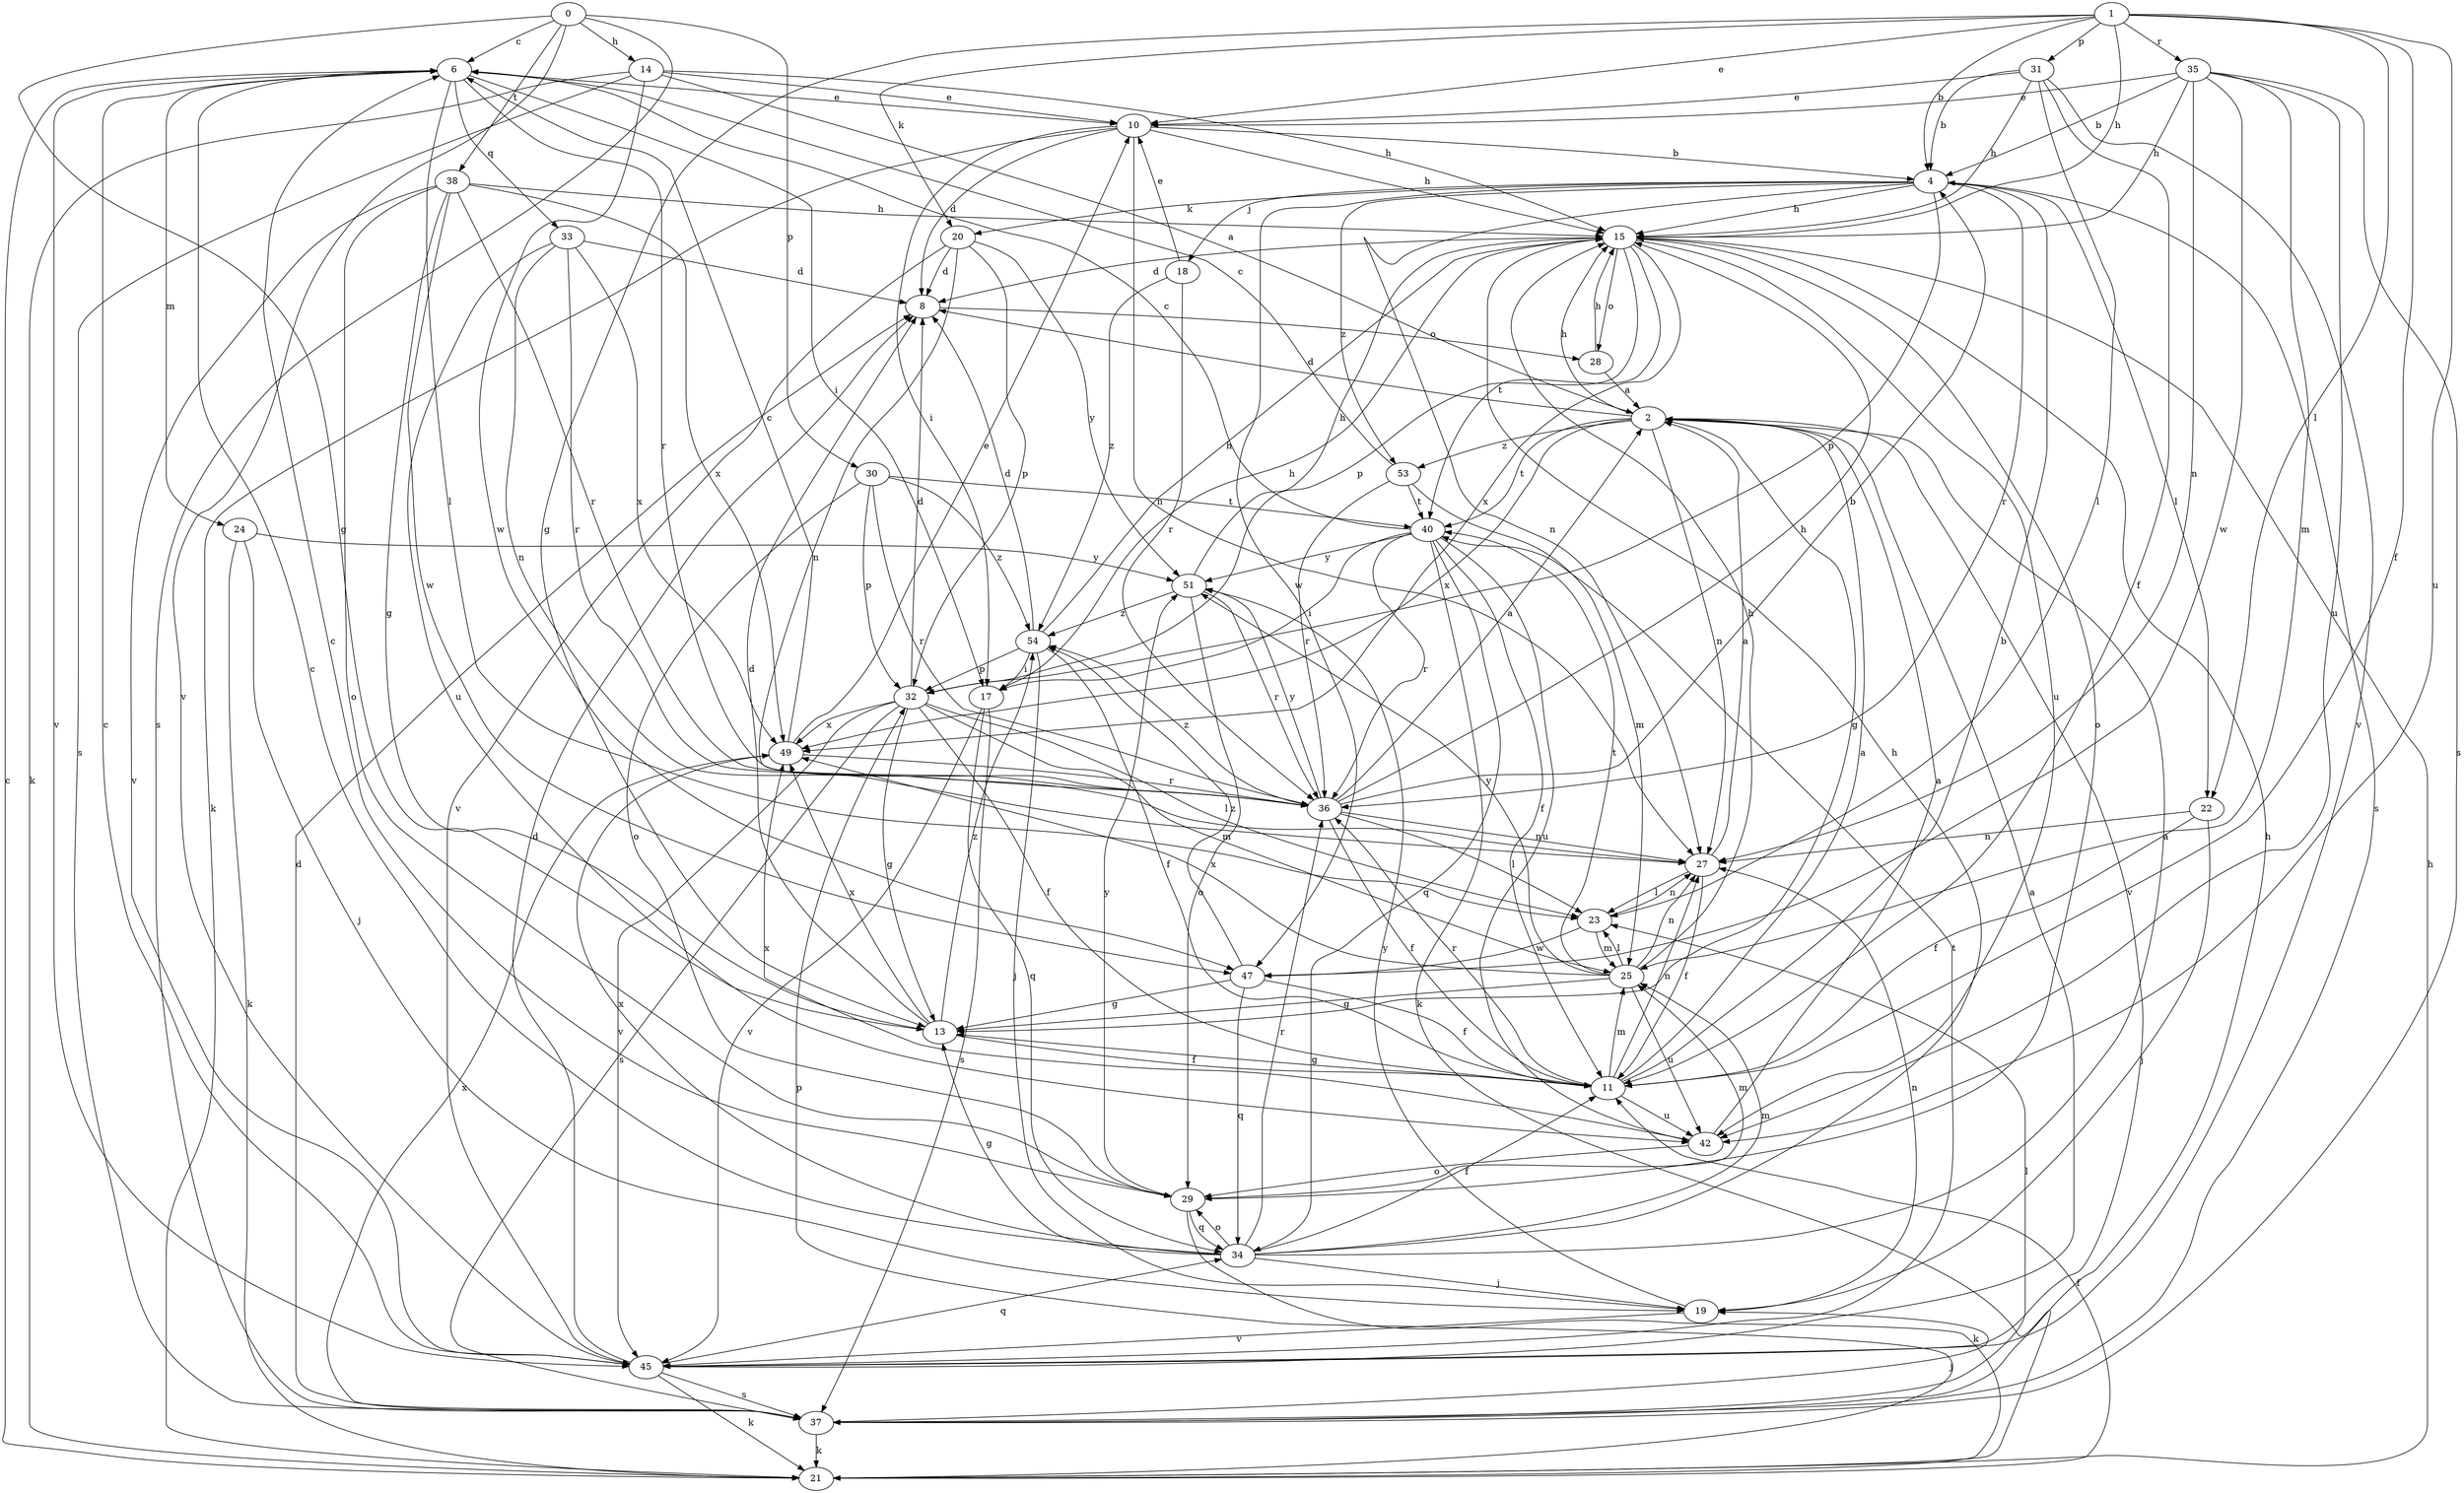 strict digraph  {
0;
1;
2;
4;
6;
8;
10;
11;
13;
14;
15;
17;
18;
19;
20;
21;
22;
23;
24;
25;
27;
28;
29;
30;
31;
32;
33;
34;
35;
36;
37;
38;
40;
42;
45;
47;
49;
51;
53;
54;
0 -> 6  [label=c];
0 -> 13  [label=g];
0 -> 14  [label=h];
0 -> 30  [label=p];
0 -> 37  [label=s];
0 -> 38  [label=t];
0 -> 45  [label=v];
1 -> 4  [label=b];
1 -> 10  [label=e];
1 -> 11  [label=f];
1 -> 13  [label=g];
1 -> 15  [label=h];
1 -> 20  [label=k];
1 -> 22  [label=l];
1 -> 31  [label=p];
1 -> 35  [label=r];
1 -> 42  [label=u];
2 -> 8  [label=d];
2 -> 13  [label=g];
2 -> 15  [label=h];
2 -> 27  [label=n];
2 -> 40  [label=t];
2 -> 45  [label=v];
2 -> 49  [label=x];
2 -> 53  [label=z];
4 -> 15  [label=h];
4 -> 18  [label=j];
4 -> 20  [label=k];
4 -> 22  [label=l];
4 -> 27  [label=n];
4 -> 32  [label=p];
4 -> 36  [label=r];
4 -> 37  [label=s];
4 -> 47  [label=w];
4 -> 53  [label=z];
6 -> 10  [label=e];
6 -> 17  [label=i];
6 -> 23  [label=l];
6 -> 24  [label=m];
6 -> 33  [label=q];
6 -> 36  [label=r];
6 -> 45  [label=v];
8 -> 28  [label=o];
10 -> 4  [label=b];
10 -> 8  [label=d];
10 -> 15  [label=h];
10 -> 17  [label=i];
10 -> 21  [label=k];
10 -> 27  [label=n];
11 -> 2  [label=a];
11 -> 4  [label=b];
11 -> 13  [label=g];
11 -> 25  [label=m];
11 -> 27  [label=n];
11 -> 36  [label=r];
11 -> 42  [label=u];
13 -> 8  [label=d];
13 -> 11  [label=f];
13 -> 49  [label=x];
13 -> 54  [label=z];
14 -> 2  [label=a];
14 -> 10  [label=e];
14 -> 15  [label=h];
14 -> 21  [label=k];
14 -> 37  [label=s];
14 -> 47  [label=w];
15 -> 8  [label=d];
15 -> 28  [label=o];
15 -> 29  [label=o];
15 -> 32  [label=p];
15 -> 40  [label=t];
15 -> 42  [label=u];
15 -> 49  [label=x];
17 -> 15  [label=h];
17 -> 34  [label=q];
17 -> 37  [label=s];
17 -> 45  [label=v];
18 -> 10  [label=e];
18 -> 36  [label=r];
18 -> 54  [label=z];
19 -> 27  [label=n];
19 -> 45  [label=v];
19 -> 51  [label=y];
20 -> 8  [label=d];
20 -> 27  [label=n];
20 -> 32  [label=p];
20 -> 45  [label=v];
20 -> 51  [label=y];
21 -> 6  [label=c];
21 -> 11  [label=f];
21 -> 15  [label=h];
21 -> 32  [label=p];
22 -> 11  [label=f];
22 -> 19  [label=j];
22 -> 27  [label=n];
23 -> 25  [label=m];
23 -> 27  [label=n];
23 -> 47  [label=w];
24 -> 19  [label=j];
24 -> 21  [label=k];
24 -> 51  [label=y];
25 -> 13  [label=g];
25 -> 15  [label=h];
25 -> 23  [label=l];
25 -> 27  [label=n];
25 -> 40  [label=t];
25 -> 42  [label=u];
25 -> 49  [label=x];
25 -> 51  [label=y];
27 -> 2  [label=a];
27 -> 11  [label=f];
27 -> 23  [label=l];
28 -> 2  [label=a];
28 -> 15  [label=h];
29 -> 6  [label=c];
29 -> 21  [label=k];
29 -> 25  [label=m];
29 -> 34  [label=q];
29 -> 51  [label=y];
30 -> 29  [label=o];
30 -> 32  [label=p];
30 -> 36  [label=r];
30 -> 40  [label=t];
30 -> 54  [label=z];
31 -> 4  [label=b];
31 -> 10  [label=e];
31 -> 11  [label=f];
31 -> 15  [label=h];
31 -> 23  [label=l];
31 -> 45  [label=v];
32 -> 8  [label=d];
32 -> 11  [label=f];
32 -> 13  [label=g];
32 -> 23  [label=l];
32 -> 25  [label=m];
32 -> 37  [label=s];
32 -> 45  [label=v];
32 -> 49  [label=x];
33 -> 8  [label=d];
33 -> 27  [label=n];
33 -> 36  [label=r];
33 -> 42  [label=u];
33 -> 49  [label=x];
34 -> 2  [label=a];
34 -> 6  [label=c];
34 -> 11  [label=f];
34 -> 13  [label=g];
34 -> 15  [label=h];
34 -> 19  [label=j];
34 -> 25  [label=m];
34 -> 29  [label=o];
34 -> 36  [label=r];
34 -> 49  [label=x];
35 -> 4  [label=b];
35 -> 10  [label=e];
35 -> 15  [label=h];
35 -> 25  [label=m];
35 -> 27  [label=n];
35 -> 37  [label=s];
35 -> 42  [label=u];
35 -> 47  [label=w];
36 -> 2  [label=a];
36 -> 4  [label=b];
36 -> 11  [label=f];
36 -> 15  [label=h];
36 -> 23  [label=l];
36 -> 27  [label=n];
36 -> 51  [label=y];
36 -> 54  [label=z];
37 -> 8  [label=d];
37 -> 15  [label=h];
37 -> 19  [label=j];
37 -> 21  [label=k];
37 -> 23  [label=l];
37 -> 49  [label=x];
38 -> 13  [label=g];
38 -> 15  [label=h];
38 -> 29  [label=o];
38 -> 36  [label=r];
38 -> 45  [label=v];
38 -> 47  [label=w];
38 -> 49  [label=x];
40 -> 6  [label=c];
40 -> 11  [label=f];
40 -> 17  [label=i];
40 -> 21  [label=k];
40 -> 34  [label=q];
40 -> 36  [label=r];
40 -> 42  [label=u];
40 -> 51  [label=y];
42 -> 2  [label=a];
42 -> 29  [label=o];
42 -> 49  [label=x];
45 -> 2  [label=a];
45 -> 6  [label=c];
45 -> 8  [label=d];
45 -> 21  [label=k];
45 -> 34  [label=q];
45 -> 37  [label=s];
45 -> 40  [label=t];
47 -> 11  [label=f];
47 -> 13  [label=g];
47 -> 34  [label=q];
47 -> 54  [label=z];
49 -> 6  [label=c];
49 -> 10  [label=e];
49 -> 36  [label=r];
51 -> 15  [label=h];
51 -> 29  [label=o];
51 -> 36  [label=r];
51 -> 54  [label=z];
53 -> 6  [label=c];
53 -> 25  [label=m];
53 -> 36  [label=r];
53 -> 40  [label=t];
54 -> 8  [label=d];
54 -> 11  [label=f];
54 -> 15  [label=h];
54 -> 17  [label=i];
54 -> 19  [label=j];
54 -> 32  [label=p];
}

